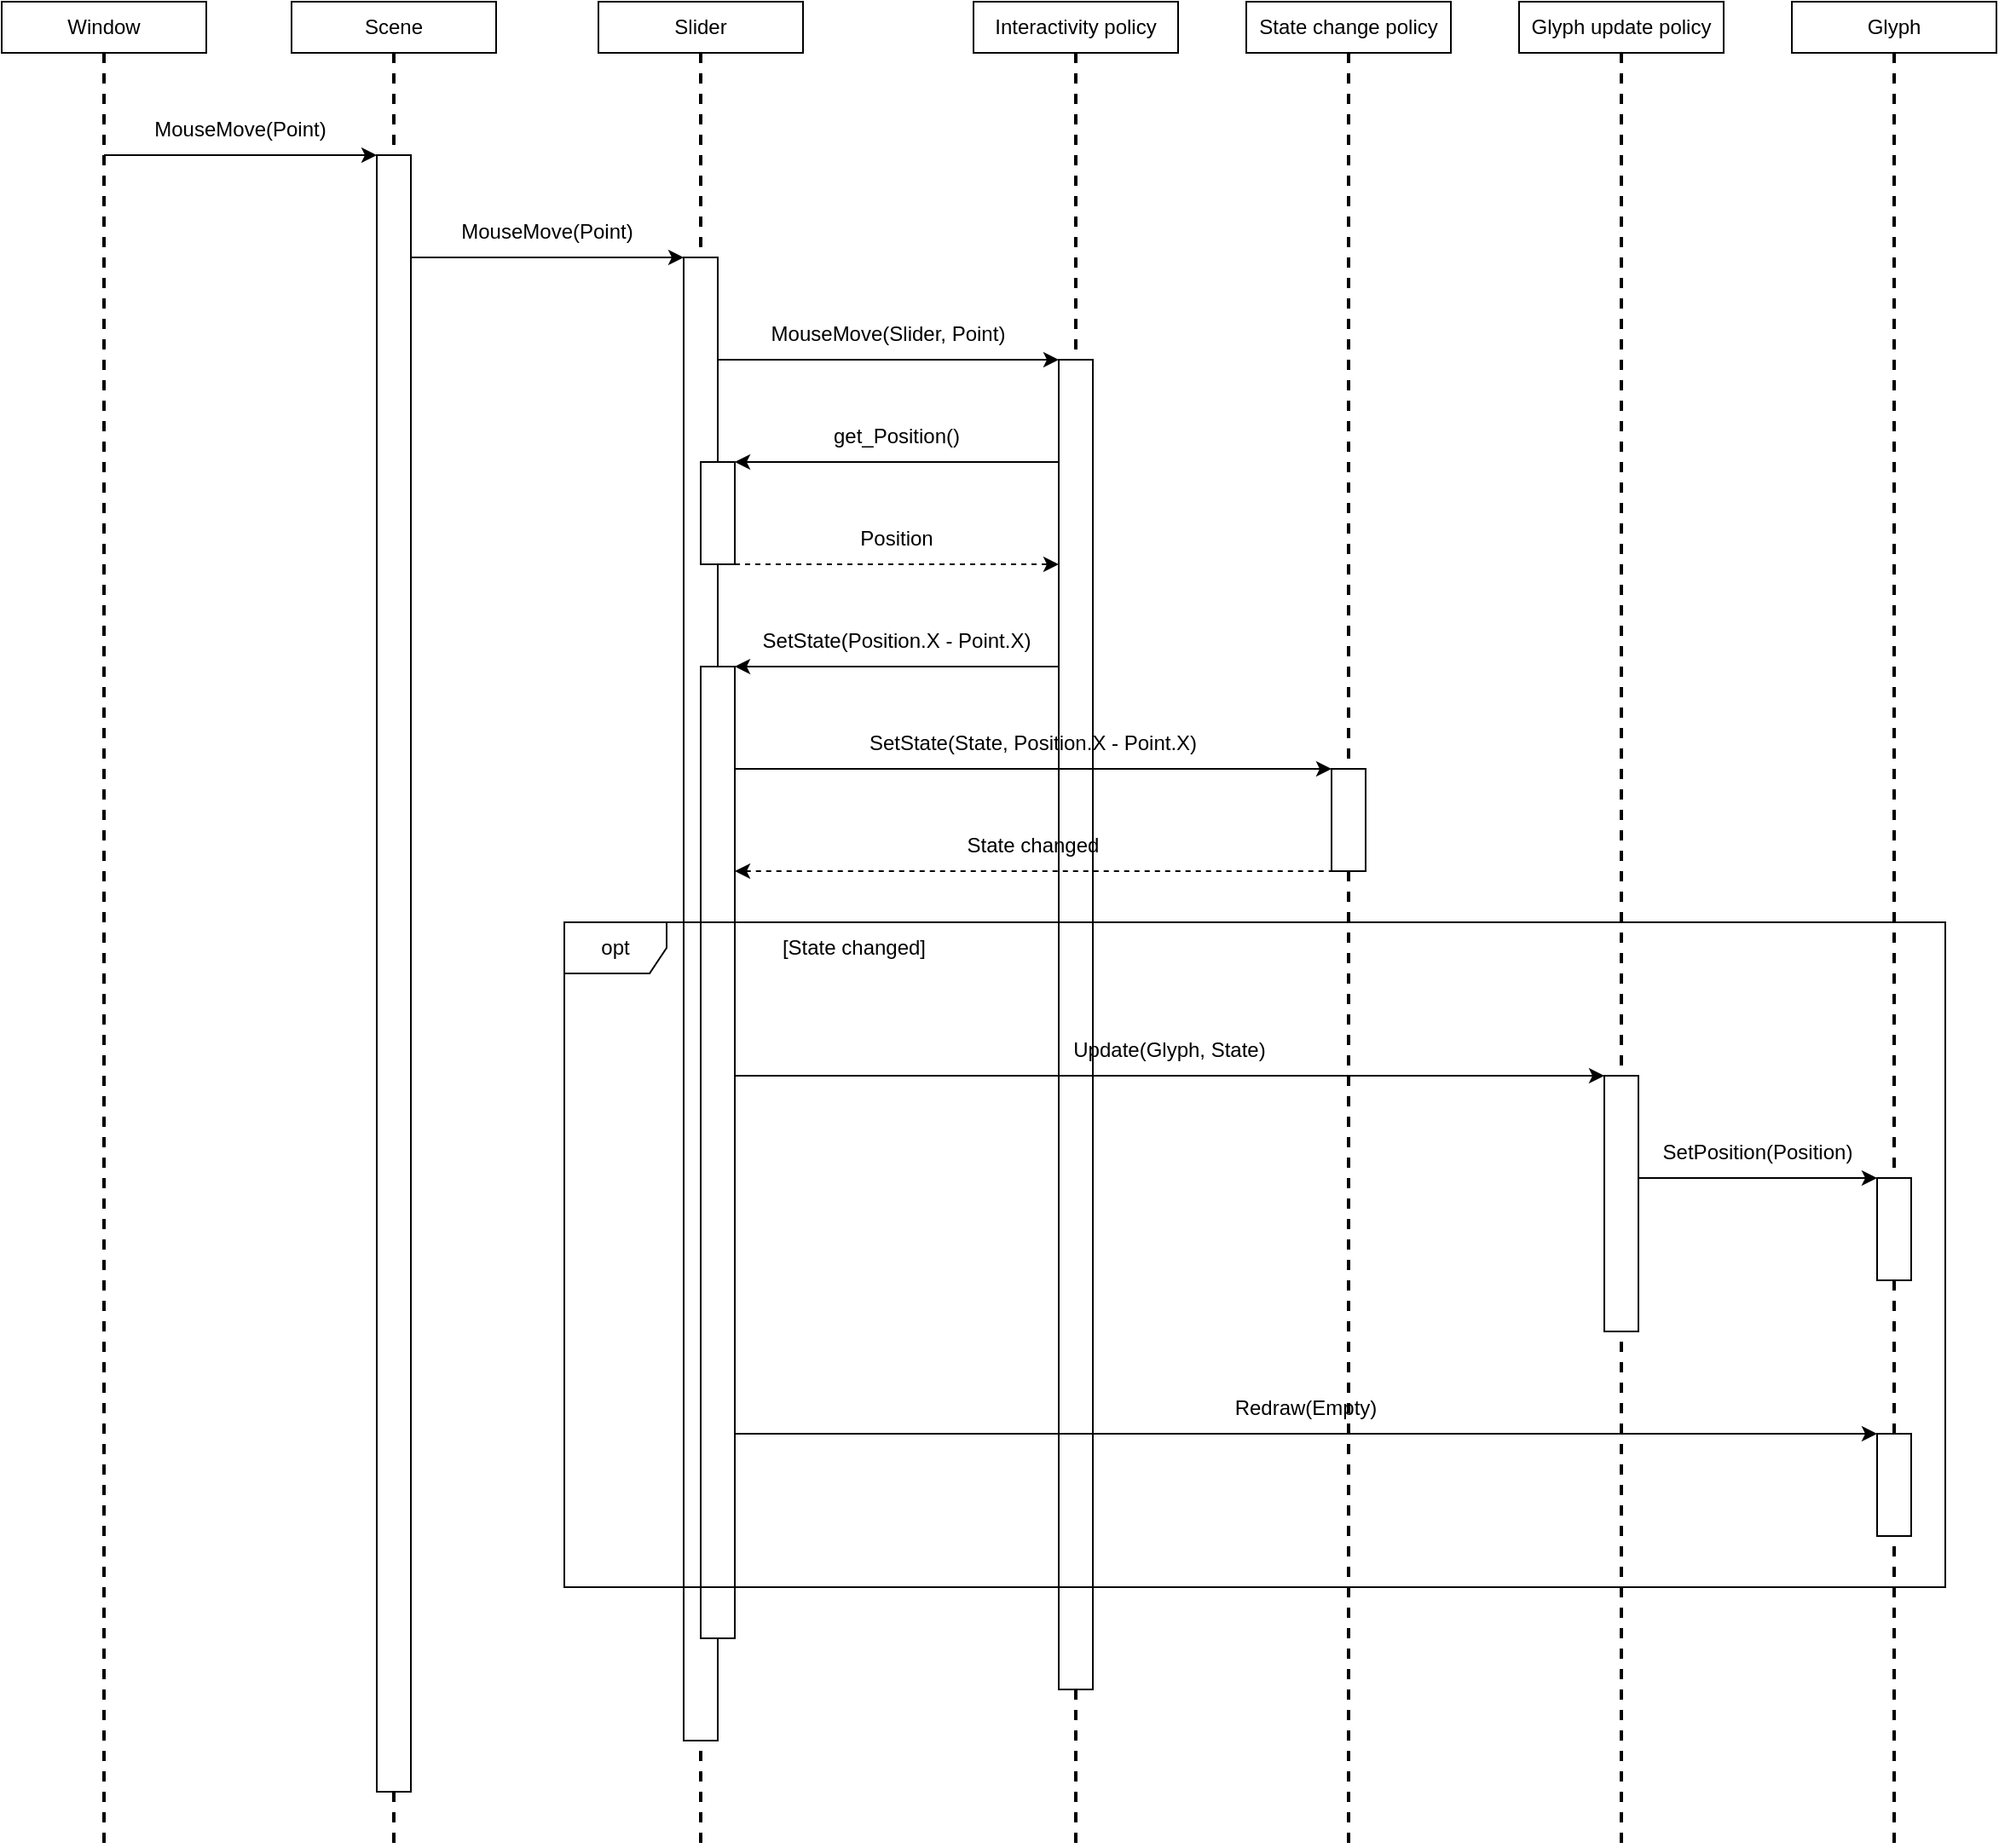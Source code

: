 <mxfile version="24.7.17">
  <diagram name="Page-1" id="0ybpw4rYyCEMNRAODBhI">
    <mxGraphModel dx="3457" dy="2023" grid="1" gridSize="10" guides="1" tooltips="1" connect="1" arrows="1" fold="1" page="1" pageScale="1" pageWidth="850" pageHeight="1100" math="0" shadow="0">
      <root>
        <mxCell id="0" />
        <mxCell id="1" parent="0" />
        <mxCell id="xoHWAq65cLSNZu2BRZ2m-1" value="Window" style="rounded=0;whiteSpace=wrap;html=1;" vertex="1" parent="1">
          <mxGeometry x="40" y="10" width="120" height="30" as="geometry" />
        </mxCell>
        <mxCell id="xoHWAq65cLSNZu2BRZ2m-2" value="Scene" style="rounded=0;whiteSpace=wrap;html=1;" vertex="1" parent="1">
          <mxGeometry x="210" y="10" width="120" height="30" as="geometry" />
        </mxCell>
        <mxCell id="xoHWAq65cLSNZu2BRZ2m-4" value="Slider" style="rounded=0;whiteSpace=wrap;html=1;" vertex="1" parent="1">
          <mxGeometry x="390" y="10" width="120" height="30" as="geometry" />
        </mxCell>
        <mxCell id="xoHWAq65cLSNZu2BRZ2m-5" value="Interactivity policy" style="rounded=0;whiteSpace=wrap;html=1;" vertex="1" parent="1">
          <mxGeometry x="610" y="10" width="120" height="30" as="geometry" />
        </mxCell>
        <mxCell id="xoHWAq65cLSNZu2BRZ2m-6" value="State change policy" style="rounded=0;whiteSpace=wrap;html=1;" vertex="1" parent="1">
          <mxGeometry x="770" y="10" width="120" height="30" as="geometry" />
        </mxCell>
        <mxCell id="xoHWAq65cLSNZu2BRZ2m-7" value="Glyph update policy" style="rounded=0;whiteSpace=wrap;html=1;" vertex="1" parent="1">
          <mxGeometry x="930" y="10" width="120" height="30" as="geometry" />
        </mxCell>
        <mxCell id="xoHWAq65cLSNZu2BRZ2m-8" value="Glyph" style="rounded=0;whiteSpace=wrap;html=1;" vertex="1" parent="1">
          <mxGeometry x="1090" y="10" width="120" height="30" as="geometry" />
        </mxCell>
        <mxCell id="xoHWAq65cLSNZu2BRZ2m-9" value="" style="endArrow=none;dashed=1;html=1;strokeWidth=2;rounded=0;" edge="1" parent="1" target="xoHWAq65cLSNZu2BRZ2m-1">
          <mxGeometry width="50" height="50" relative="1" as="geometry">
            <mxPoint x="100" y="1090" as="sourcePoint" />
            <mxPoint x="550" y="130" as="targetPoint" />
          </mxGeometry>
        </mxCell>
        <mxCell id="xoHWAq65cLSNZu2BRZ2m-10" value="" style="endArrow=none;dashed=1;html=1;strokeWidth=2;rounded=0;" edge="1" parent="1" target="xoHWAq65cLSNZu2BRZ2m-2">
          <mxGeometry width="50" height="50" relative="1" as="geometry">
            <mxPoint x="270" y="1090" as="sourcePoint" />
            <mxPoint x="270" y="70" as="targetPoint" />
          </mxGeometry>
        </mxCell>
        <mxCell id="xoHWAq65cLSNZu2BRZ2m-12" value="" style="endArrow=none;dashed=1;html=1;strokeWidth=2;rounded=0;" edge="1" parent="1" target="xoHWAq65cLSNZu2BRZ2m-4">
          <mxGeometry width="50" height="50" relative="1" as="geometry">
            <mxPoint x="450" y="1090" as="sourcePoint" />
            <mxPoint x="450" y="70" as="targetPoint" />
          </mxGeometry>
        </mxCell>
        <mxCell id="xoHWAq65cLSNZu2BRZ2m-13" value="" style="endArrow=none;dashed=1;html=1;strokeWidth=2;rounded=0;" edge="1" parent="1" target="xoHWAq65cLSNZu2BRZ2m-5">
          <mxGeometry width="50" height="50" relative="1" as="geometry">
            <mxPoint x="670" y="1090" as="sourcePoint" />
            <mxPoint x="660" y="70" as="targetPoint" />
          </mxGeometry>
        </mxCell>
        <mxCell id="xoHWAq65cLSNZu2BRZ2m-14" value="" style="endArrow=none;dashed=1;html=1;strokeWidth=2;rounded=0;" edge="1" parent="1" target="xoHWAq65cLSNZu2BRZ2m-6">
          <mxGeometry width="50" height="50" relative="1" as="geometry">
            <mxPoint x="830" y="1090" as="sourcePoint" />
            <mxPoint x="820" y="70" as="targetPoint" />
          </mxGeometry>
        </mxCell>
        <mxCell id="xoHWAq65cLSNZu2BRZ2m-15" value="" style="endArrow=none;dashed=1;html=1;strokeWidth=2;rounded=0;" edge="1" parent="1" target="xoHWAq65cLSNZu2BRZ2m-7">
          <mxGeometry width="50" height="50" relative="1" as="geometry">
            <mxPoint x="990" y="1090" as="sourcePoint" />
            <mxPoint x="980" y="70" as="targetPoint" />
          </mxGeometry>
        </mxCell>
        <mxCell id="xoHWAq65cLSNZu2BRZ2m-16" value="" style="endArrow=none;dashed=1;html=1;strokeWidth=2;rounded=0;" edge="1" parent="1" target="xoHWAq65cLSNZu2BRZ2m-8">
          <mxGeometry width="50" height="50" relative="1" as="geometry">
            <mxPoint x="1150" y="1090" as="sourcePoint" />
            <mxPoint x="1140" y="70" as="targetPoint" />
          </mxGeometry>
        </mxCell>
        <mxCell id="xoHWAq65cLSNZu2BRZ2m-17" value="" style="endArrow=classic;html=1;rounded=0;entryX=1;entryY=1;entryDx=0;entryDy=0;exitX=0;exitY=1;exitDx=0;exitDy=0;" edge="1" parent="1" source="xoHWAq65cLSNZu2BRZ2m-19" target="xoHWAq65cLSNZu2BRZ2m-19">
          <mxGeometry width="50" height="50" relative="1" as="geometry">
            <mxPoint x="100" y="100" as="sourcePoint" />
            <mxPoint x="170" y="90" as="targetPoint" />
          </mxGeometry>
        </mxCell>
        <mxCell id="xoHWAq65cLSNZu2BRZ2m-18" value="" style="rounded=0;whiteSpace=wrap;html=1;" vertex="1" parent="1">
          <mxGeometry x="260" y="100" width="20" height="960" as="geometry" />
        </mxCell>
        <mxCell id="xoHWAq65cLSNZu2BRZ2m-19" value="MouseMove(Point)" style="text;html=1;align=center;verticalAlign=middle;whiteSpace=wrap;rounded=0;" vertex="1" parent="1">
          <mxGeometry x="100" y="70" width="160" height="30" as="geometry" />
        </mxCell>
        <mxCell id="xoHWAq65cLSNZu2BRZ2m-22" value="" style="rounded=0;whiteSpace=wrap;html=1;" vertex="1" parent="1">
          <mxGeometry x="440" y="160" width="20" height="870" as="geometry" />
        </mxCell>
        <mxCell id="xoHWAq65cLSNZu2BRZ2m-27" value="" style="rounded=0;whiteSpace=wrap;html=1;" vertex="1" parent="1">
          <mxGeometry x="660" y="220" width="20" height="780" as="geometry" />
        </mxCell>
        <mxCell id="xoHWAq65cLSNZu2BRZ2m-28" value="" style="endArrow=classic;html=1;rounded=0;exitX=0;exitY=1;exitDx=0;exitDy=0;entryX=1;entryY=1;entryDx=0;entryDy=0;" edge="1" parent="1" source="xoHWAq65cLSNZu2BRZ2m-29" target="xoHWAq65cLSNZu2BRZ2m-29">
          <mxGeometry width="50" height="50" relative="1" as="geometry">
            <mxPoint x="550" y="190" as="sourcePoint" />
            <mxPoint x="600" y="220" as="targetPoint" />
          </mxGeometry>
        </mxCell>
        <mxCell id="xoHWAq65cLSNZu2BRZ2m-29" value="MouseMove(Slider, Point)" style="text;html=1;align=center;verticalAlign=middle;whiteSpace=wrap;rounded=0;" vertex="1" parent="1">
          <mxGeometry x="460" y="190" width="200" height="30" as="geometry" />
        </mxCell>
        <mxCell id="xoHWAq65cLSNZu2BRZ2m-30" value="" style="endArrow=none;html=1;rounded=0;exitX=0;exitY=1;exitDx=0;exitDy=0;entryX=1;entryY=1;entryDx=0;entryDy=0;startArrow=classic;startFill=1;endFill=0;" edge="1" parent="1" source="xoHWAq65cLSNZu2BRZ2m-31" target="xoHWAq65cLSNZu2BRZ2m-31">
          <mxGeometry width="50" height="50" relative="1" as="geometry">
            <mxPoint x="550" y="250" as="sourcePoint" />
            <mxPoint x="600" y="280" as="targetPoint" />
          </mxGeometry>
        </mxCell>
        <mxCell id="xoHWAq65cLSNZu2BRZ2m-31" value="get_Position()" style="text;html=1;align=center;verticalAlign=middle;whiteSpace=wrap;rounded=0;" vertex="1" parent="1">
          <mxGeometry x="470" y="250" width="190" height="30" as="geometry" />
        </mxCell>
        <mxCell id="xoHWAq65cLSNZu2BRZ2m-32" value="" style="rounded=0;whiteSpace=wrap;html=1;" vertex="1" parent="1">
          <mxGeometry x="820" y="460" width="20" height="60" as="geometry" />
        </mxCell>
        <mxCell id="xoHWAq65cLSNZu2BRZ2m-33" value="" style="endArrow=classic;html=1;rounded=0;exitX=0;exitY=1;exitDx=0;exitDy=0;entryX=1;entryY=1;entryDx=0;entryDy=0;" edge="1" parent="1" source="xoHWAq65cLSNZu2BRZ2m-34" target="xoHWAq65cLSNZu2BRZ2m-34">
          <mxGeometry width="50" height="50" relative="1" as="geometry">
            <mxPoint x="550" y="430" as="sourcePoint" />
            <mxPoint x="600" y="460" as="targetPoint" />
          </mxGeometry>
        </mxCell>
        <mxCell id="xoHWAq65cLSNZu2BRZ2m-34" value="SetState(State, Position.X - Point.X)" style="text;html=1;align=center;verticalAlign=middle;whiteSpace=wrap;rounded=0;" vertex="1" parent="1">
          <mxGeometry x="470" y="430" width="350" height="30" as="geometry" />
        </mxCell>
        <mxCell id="xoHWAq65cLSNZu2BRZ2m-35" value="" style="endArrow=none;html=1;rounded=0;exitX=0;exitY=1;exitDx=0;exitDy=0;entryX=1;entryY=1;entryDx=0;entryDy=0;endFill=0;startArrow=classic;startFill=1;dashed=1;" edge="1" parent="1" source="xoHWAq65cLSNZu2BRZ2m-36" target="xoHWAq65cLSNZu2BRZ2m-36">
          <mxGeometry width="50" height="50" relative="1" as="geometry">
            <mxPoint x="550" y="490" as="sourcePoint" />
            <mxPoint x="600" y="520" as="targetPoint" />
          </mxGeometry>
        </mxCell>
        <mxCell id="xoHWAq65cLSNZu2BRZ2m-36" value="State changed" style="text;html=1;align=center;verticalAlign=middle;whiteSpace=wrap;rounded=0;" vertex="1" parent="1">
          <mxGeometry x="470" y="490" width="350" height="30" as="geometry" />
        </mxCell>
        <mxCell id="xoHWAq65cLSNZu2BRZ2m-37" value="[State changed]" style="text;html=1;align=center;verticalAlign=middle;whiteSpace=wrap;rounded=0;fillColor=none;strokeColor=none;perimeterSpacing=0;shadow=0;glass=0;container=0;dropTarget=0;backgroundOutline=0;comic=0;fontSize=12;" vertex="1" parent="1">
          <mxGeometry x="480" y="550" width="120" height="30" as="geometry" />
        </mxCell>
        <mxCell id="xoHWAq65cLSNZu2BRZ2m-38" value="" style="rounded=0;whiteSpace=wrap;html=1;" vertex="1" parent="1">
          <mxGeometry x="980" y="640" width="20" height="150" as="geometry" />
        </mxCell>
        <mxCell id="xoHWAq65cLSNZu2BRZ2m-39" value="" style="endArrow=classic;html=1;rounded=0;exitX=0;exitY=1;exitDx=0;exitDy=0;entryX=1;entryY=1;entryDx=0;entryDy=0;" edge="1" parent="1" source="xoHWAq65cLSNZu2BRZ2m-40" target="xoHWAq65cLSNZu2BRZ2m-40">
          <mxGeometry width="50" height="50" relative="1" as="geometry">
            <mxPoint x="550" y="610" as="sourcePoint" />
            <mxPoint x="600" y="640" as="targetPoint" />
          </mxGeometry>
        </mxCell>
        <mxCell id="xoHWAq65cLSNZu2BRZ2m-40" value="Update(Glyph, State)" style="text;html=1;align=center;verticalAlign=middle;whiteSpace=wrap;rounded=0;" vertex="1" parent="1">
          <mxGeometry x="470" y="610" width="510" height="30" as="geometry" />
        </mxCell>
        <mxCell id="xoHWAq65cLSNZu2BRZ2m-41" value="" style="endArrow=classic;html=1;rounded=0;exitX=0;exitY=1;exitDx=0;exitDy=0;entryX=0;entryY=0;entryDx=0;entryDy=0;" edge="1" parent="1" source="xoHWAq65cLSNZu2BRZ2m-42">
          <mxGeometry width="50" height="50" relative="1" as="geometry">
            <mxPoint x="1090" y="670" as="sourcePoint" />
            <mxPoint x="1140" y="700" as="targetPoint" />
          </mxGeometry>
        </mxCell>
        <mxCell id="xoHWAq65cLSNZu2BRZ2m-42" value="SetPosition(Position)" style="text;html=1;align=center;verticalAlign=middle;whiteSpace=wrap;rounded=0;" vertex="1" parent="1">
          <mxGeometry x="1000" y="670" width="140" height="30" as="geometry" />
        </mxCell>
        <mxCell id="xoHWAq65cLSNZu2BRZ2m-43" value="" style="rounded=0;whiteSpace=wrap;html=1;" vertex="1" parent="1">
          <mxGeometry x="1140" y="700" width="20" height="60" as="geometry" />
        </mxCell>
        <mxCell id="xoHWAq65cLSNZu2BRZ2m-44" value="" style="endArrow=classic;html=1;rounded=0;exitX=0;exitY=1;exitDx=0;exitDy=0;entryX=1;entryY=1;entryDx=0;entryDy=0;" edge="1" parent="1" source="xoHWAq65cLSNZu2BRZ2m-45" target="xoHWAq65cLSNZu2BRZ2m-45">
          <mxGeometry width="50" height="50" relative="1" as="geometry">
            <mxPoint x="550" y="820" as="sourcePoint" />
            <mxPoint x="600" y="850" as="targetPoint" />
          </mxGeometry>
        </mxCell>
        <mxCell id="xoHWAq65cLSNZu2BRZ2m-45" value="Redraw(Empty)" style="text;html=1;align=center;verticalAlign=middle;whiteSpace=wrap;rounded=0;" vertex="1" parent="1">
          <mxGeometry x="470" y="820" width="670" height="30" as="geometry" />
        </mxCell>
        <mxCell id="xoHWAq65cLSNZu2BRZ2m-46" value="" style="rounded=0;whiteSpace=wrap;html=1;" vertex="1" parent="1">
          <mxGeometry x="1140" y="850" width="20" height="60" as="geometry" />
        </mxCell>
        <mxCell id="xoHWAq65cLSNZu2BRZ2m-47" value="" style="endArrow=classic;html=1;rounded=0;exitX=0;exitY=1;exitDx=0;exitDy=0;entryX=1;entryY=1;entryDx=0;entryDy=0;" edge="1" parent="1" source="xoHWAq65cLSNZu2BRZ2m-48" target="xoHWAq65cLSNZu2BRZ2m-48">
          <mxGeometry width="50" height="50" relative="1" as="geometry">
            <mxPoint x="400" y="250" as="sourcePoint" />
            <mxPoint x="450" y="200" as="targetPoint" />
          </mxGeometry>
        </mxCell>
        <mxCell id="xoHWAq65cLSNZu2BRZ2m-48" value="MouseMove(Point)" style="text;html=1;align=center;verticalAlign=middle;whiteSpace=wrap;rounded=0;" vertex="1" parent="1">
          <mxGeometry x="280" y="130" width="160" height="30" as="geometry" />
        </mxCell>
        <mxCell id="xoHWAq65cLSNZu2BRZ2m-51" value="" style="rounded=0;whiteSpace=wrap;html=1;" vertex="1" parent="1">
          <mxGeometry x="450" y="280" width="20" height="60" as="geometry" />
        </mxCell>
        <mxCell id="xoHWAq65cLSNZu2BRZ2m-59" value="" style="endArrow=classic;html=1;rounded=0;exitX=0;exitY=1;exitDx=0;exitDy=0;entryX=1;entryY=1;entryDx=0;entryDy=0;startArrow=none;startFill=0;endFill=1;dashed=1;" edge="1" parent="1" source="xoHWAq65cLSNZu2BRZ2m-60" target="xoHWAq65cLSNZu2BRZ2m-60">
          <mxGeometry width="50" height="50" relative="1" as="geometry">
            <mxPoint x="550" y="310" as="sourcePoint" />
            <mxPoint x="600" y="340" as="targetPoint" />
          </mxGeometry>
        </mxCell>
        <mxCell id="xoHWAq65cLSNZu2BRZ2m-60" value="Position" style="text;html=1;align=center;verticalAlign=middle;whiteSpace=wrap;rounded=0;" vertex="1" parent="1">
          <mxGeometry x="470" y="310" width="190" height="30" as="geometry" />
        </mxCell>
        <mxCell id="xoHWAq65cLSNZu2BRZ2m-61" value="" style="endArrow=none;html=1;rounded=0;exitX=0;exitY=1;exitDx=0;exitDy=0;entryX=1;entryY=1;entryDx=0;entryDy=0;startArrow=classic;startFill=1;endFill=0;" edge="1" parent="1" source="xoHWAq65cLSNZu2BRZ2m-62" target="xoHWAq65cLSNZu2BRZ2m-62">
          <mxGeometry width="50" height="50" relative="1" as="geometry">
            <mxPoint x="550" y="370" as="sourcePoint" />
            <mxPoint x="600" y="400" as="targetPoint" />
          </mxGeometry>
        </mxCell>
        <mxCell id="xoHWAq65cLSNZu2BRZ2m-62" value="SetState(Position.X - Point.X)" style="text;html=1;align=center;verticalAlign=middle;whiteSpace=wrap;rounded=0;" vertex="1" parent="1">
          <mxGeometry x="470" y="370" width="190" height="30" as="geometry" />
        </mxCell>
        <mxCell id="xoHWAq65cLSNZu2BRZ2m-63" value="" style="rounded=0;whiteSpace=wrap;html=1;" vertex="1" parent="1">
          <mxGeometry x="450" y="400" width="20" height="570" as="geometry" />
        </mxCell>
        <mxCell id="xoHWAq65cLSNZu2BRZ2m-52" value="opt" style="shape=umlFrame;whiteSpace=wrap;html=1;pointerEvents=0;" vertex="1" parent="1">
          <mxGeometry x="370" y="550" width="810" height="390" as="geometry" />
        </mxCell>
      </root>
    </mxGraphModel>
  </diagram>
</mxfile>
